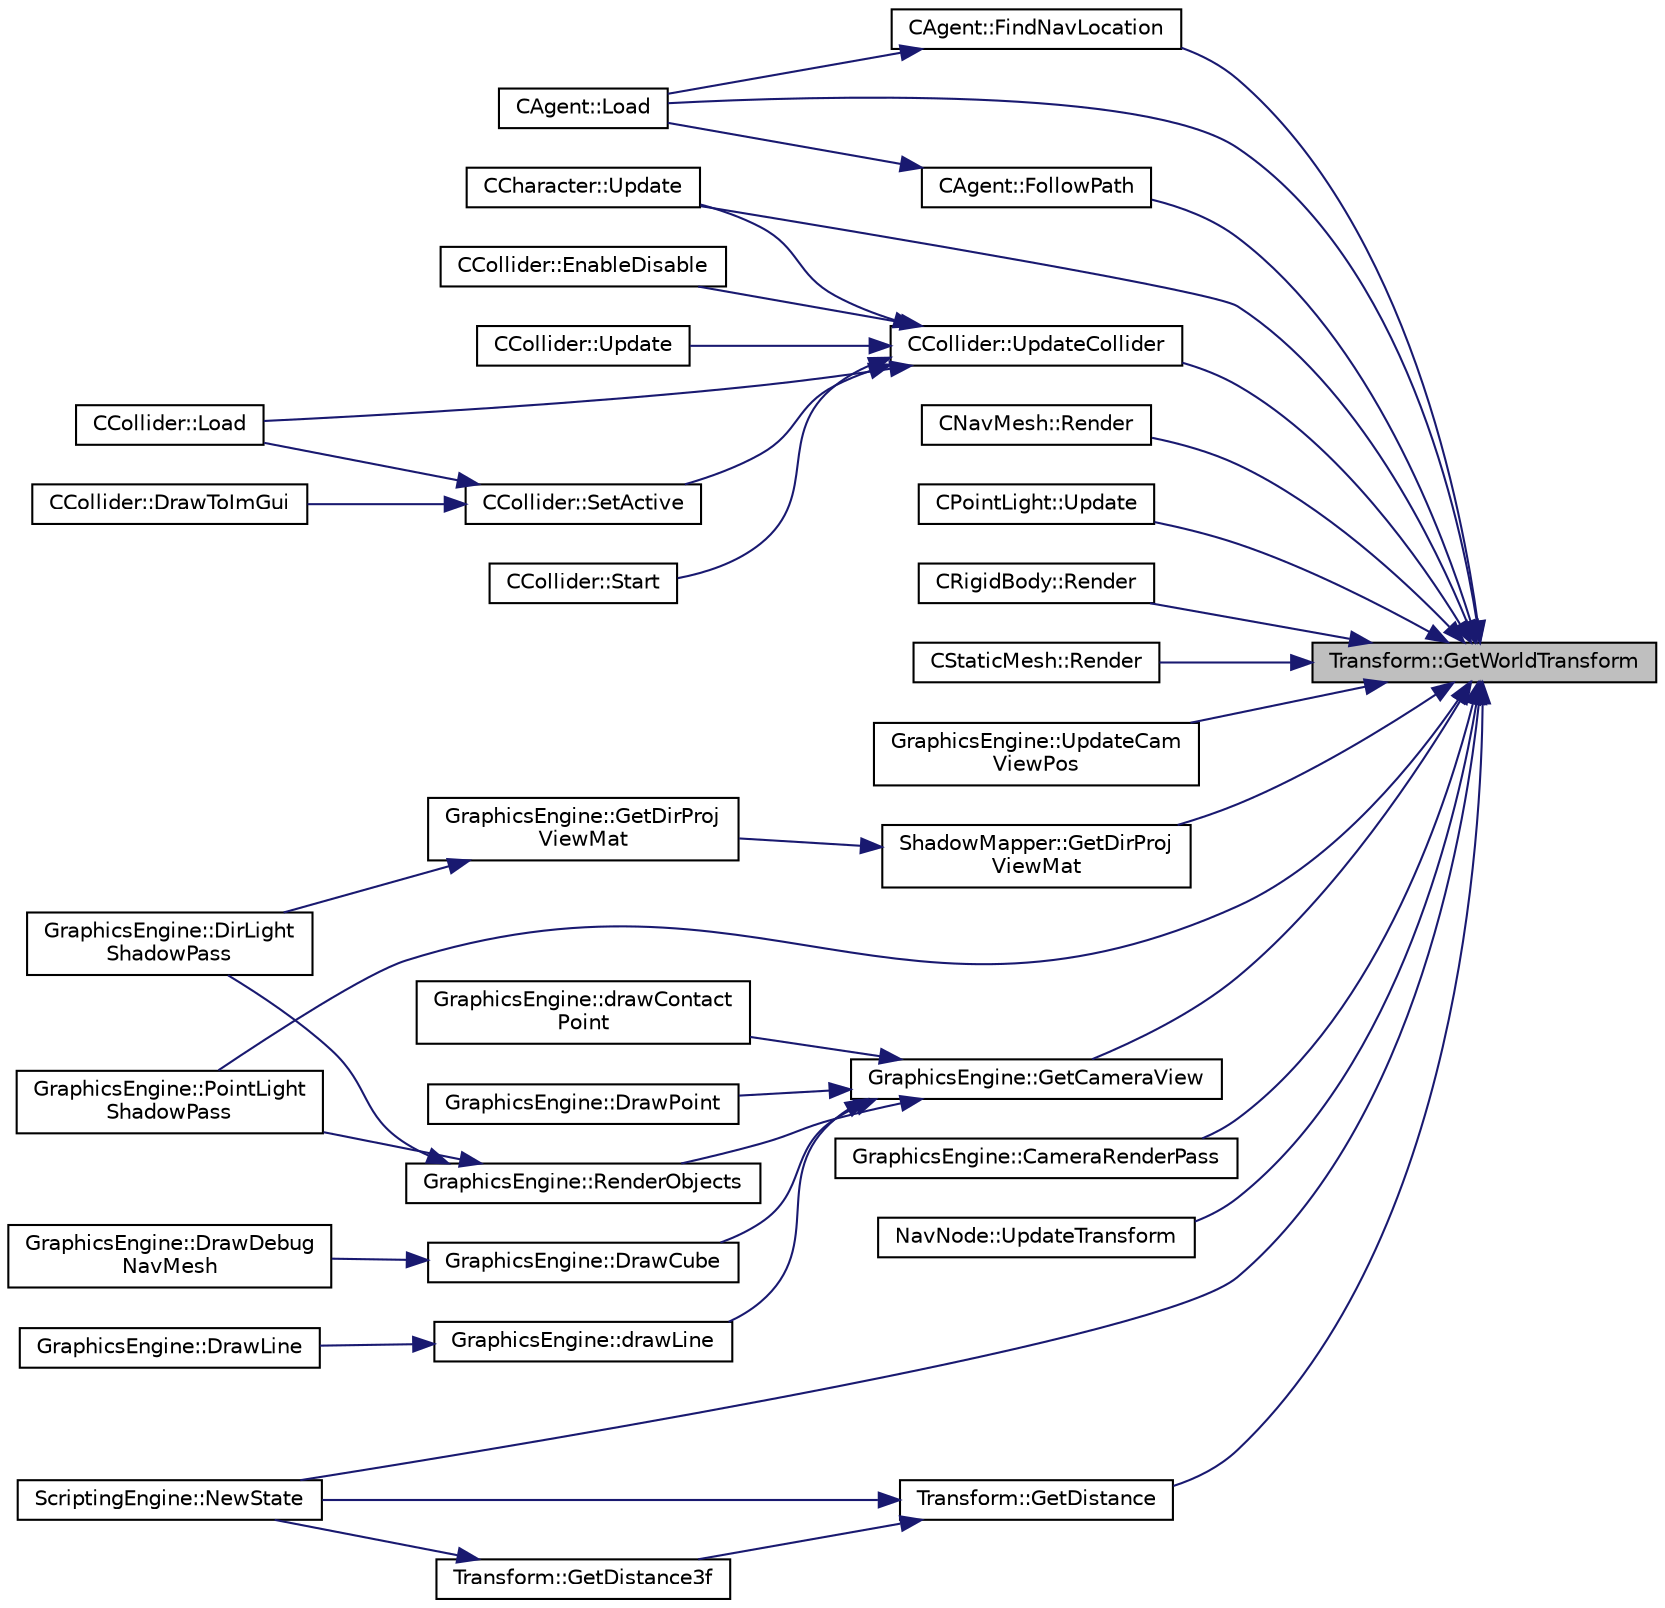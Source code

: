 digraph "Transform::GetWorldTransform"
{
 // LATEX_PDF_SIZE
  edge [fontname="Helvetica",fontsize="10",labelfontname="Helvetica",labelfontsize="10"];
  node [fontname="Helvetica",fontsize="10",shape=record];
  rankdir="RL";
  Node164 [label="Transform::GetWorldTransform",height=0.2,width=0.4,color="black", fillcolor="grey75", style="filled", fontcolor="black",tooltip="Gets this transform's absolute value in world space based on all its parents."];
  Node164 -> Node165 [dir="back",color="midnightblue",fontsize="10",style="solid",fontname="Helvetica"];
  Node165 [label="CAgent::Load",height=0.2,width=0.4,color="black", fillcolor="white", style="filled",URL="$class_c_agent.html#a744b88d9b408c11bb3406acb6717ddb0",tooltip="loads the component from saved state"];
  Node164 -> Node166 [dir="back",color="midnightblue",fontsize="10",style="solid",fontname="Helvetica"];
  Node166 [label="CAgent::FollowPath",height=0.2,width=0.4,color="black", fillcolor="white", style="filled",URL="$class_c_agent.html#a8e57afd96aac88101d9f75d3d1d79951",tooltip="make the Agent follow a precalculated path"];
  Node166 -> Node165 [dir="back",color="midnightblue",fontsize="10",style="solid",fontname="Helvetica"];
  Node164 -> Node167 [dir="back",color="midnightblue",fontsize="10",style="solid",fontname="Helvetica"];
  Node167 [label="CAgent::FindNavLocation",height=0.2,width=0.4,color="black", fillcolor="white", style="filled",URL="$class_c_agent.html#ab8cdc6c0d4b3dd50c651e2e90b82b65a",tooltip="make the Agent follow a precalculated path"];
  Node167 -> Node165 [dir="back",color="midnightblue",fontsize="10",style="solid",fontname="Helvetica"];
  Node164 -> Node168 [dir="back",color="midnightblue",fontsize="10",style="solid",fontname="Helvetica"];
  Node168 [label="CCharacter::Update",height=0.2,width=0.4,color="black", fillcolor="white", style="filled",URL="$class_c_character.html#adc476a488c7157c7fc2b32381760b4e0",tooltip="updates ongoing behaviour for the component"];
  Node164 -> Node169 [dir="back",color="midnightblue",fontsize="10",style="solid",fontname="Helvetica"];
  Node169 [label="CCollider::UpdateCollider",height=0.2,width=0.4,color="black", fillcolor="white", style="filled",URL="$class_c_collider.html#ae82b280aee96b0a2d6e532e0a663f256",tooltip="Updates the colliders with any transformations changes based on the colliders model."];
  Node169 -> Node168 [dir="back",color="midnightblue",fontsize="10",style="solid",fontname="Helvetica"];
  Node169 -> Node170 [dir="back",color="midnightblue",fontsize="10",style="solid",fontname="Helvetica"];
  Node170 [label="CCollider::Update",height=0.2,width=0.4,color="black", fillcolor="white", style="filled",URL="$class_c_collider.html#a858c10f0e9fb3a6e73bd00fcfcdb99f1",tooltip="updates ongoing behaviour each frame"];
  Node169 -> Node171 [dir="back",color="midnightblue",fontsize="10",style="solid",fontname="Helvetica"];
  Node171 [label="CCollider::Load",height=0.2,width=0.4,color="black", fillcolor="white", style="filled",URL="$class_c_collider.html#ab69c5c7345b0d7da17393d5db4e10ae2",tooltip="loads the component from saved state"];
  Node169 -> Node172 [dir="back",color="midnightblue",fontsize="10",style="solid",fontname="Helvetica"];
  Node172 [label="CCollider::Start",height=0.2,width=0.4,color="black", fillcolor="white", style="filled",URL="$class_c_collider.html#ab8fd6544bb2eb98523b7f27e60ac9e03",tooltip="initialises the component at start of program"];
  Node169 -> Node173 [dir="back",color="midnightblue",fontsize="10",style="solid",fontname="Helvetica"];
  Node173 [label="CCollider::SetActive",height=0.2,width=0.4,color="black", fillcolor="white", style="filled",URL="$class_c_collider.html#ab2e8f16f57686861b326a4061c70320a",tooltip="mutates active state"];
  Node173 -> Node171 [dir="back",color="midnightblue",fontsize="10",style="solid",fontname="Helvetica"];
  Node173 -> Node174 [dir="back",color="midnightblue",fontsize="10",style="solid",fontname="Helvetica"];
  Node174 [label="CCollider::DrawToImGui",height=0.2,width=0.4,color="black", fillcolor="white", style="filled",URL="$class_c_collider.html#aafb37d9330706fa8ed0251a06ee6a7ab",tooltip="Draws to imgui."];
  Node169 -> Node175 [dir="back",color="midnightblue",fontsize="10",style="solid",fontname="Helvetica"];
  Node175 [label="CCollider::EnableDisable",height=0.2,width=0.4,color="black", fillcolor="white", style="filled",URL="$class_c_collider.html#ab8e09c57949973518dc12f35db961d5e",tooltip=" "];
  Node164 -> Node176 [dir="back",color="midnightblue",fontsize="10",style="solid",fontname="Helvetica"];
  Node176 [label="CNavMesh::Render",height=0.2,width=0.4,color="black", fillcolor="white", style="filled",URL="$class_c_nav_mesh.html#a872f54923ca9fc819fced8dea6ad4497",tooltip="renders the navmesh"];
  Node164 -> Node177 [dir="back",color="midnightblue",fontsize="10",style="solid",fontname="Helvetica"];
  Node177 [label="CPointLight::Update",height=0.2,width=0.4,color="black", fillcolor="white", style="filled",URL="$class_c_point_light.html#ae6a75621fe9a91e46e1471888a4e5009",tooltip=" "];
  Node164 -> Node178 [dir="back",color="midnightblue",fontsize="10",style="solid",fontname="Helvetica"];
  Node178 [label="CRigidBody::Render",height=0.2,width=0.4,color="black", fillcolor="white", style="filled",URL="$class_c_rigid_body.html#ab332fbd1fa4c5d755bfd8340924645fb",tooltip=" "];
  Node164 -> Node179 [dir="back",color="midnightblue",fontsize="10",style="solid",fontname="Helvetica"];
  Node179 [label="CStaticMesh::Render",height=0.2,width=0.4,color="black", fillcolor="white", style="filled",URL="$class_c_static_mesh.html#a811c339becc8cff2323cfb0af8bf558c",tooltip="displays the mesh's model on the screen"];
  Node164 -> Node180 [dir="back",color="midnightblue",fontsize="10",style="solid",fontname="Helvetica"];
  Node180 [label="GraphicsEngine::UpdateCam\lViewPos",height=0.2,width=0.4,color="black", fillcolor="white", style="filled",URL="$class_graphics_engine.html#a6082bccb6c5c2f08a60e745b4a54fdc4",tooltip="Updates view based on camera transform."];
  Node164 -> Node181 [dir="back",color="midnightblue",fontsize="10",style="solid",fontname="Helvetica"];
  Node181 [label="GraphicsEngine::GetCameraView",height=0.2,width=0.4,color="black", fillcolor="white", style="filled",URL="$class_graphics_engine.html#a0ee78e7d5cd78fef727ee2543f80cbd5",tooltip="returns the current camera view position/direction"];
  Node181 -> Node182 [dir="back",color="midnightblue",fontsize="10",style="solid",fontname="Helvetica"];
  Node182 [label="GraphicsEngine::RenderObjects",height=0.2,width=0.4,color="black", fillcolor="white", style="filled",URL="$class_graphics_engine.html#a070c6c156248e2846cf454770afa58fc",tooltip=" "];
  Node182 -> Node183 [dir="back",color="midnightblue",fontsize="10",style="solid",fontname="Helvetica"];
  Node183 [label="GraphicsEngine::DirLight\lShadowPass",height=0.2,width=0.4,color="black", fillcolor="white", style="filled",URL="$class_graphics_engine.html#a33255cbf364dbd5d51dea96c8d6c3b14",tooltip=" "];
  Node182 -> Node184 [dir="back",color="midnightblue",fontsize="10",style="solid",fontname="Helvetica"];
  Node184 [label="GraphicsEngine::PointLight\lShadowPass",height=0.2,width=0.4,color="black", fillcolor="white", style="filled",URL="$class_graphics_engine.html#a13a36eba901419eed2f12659576e7dce",tooltip=" "];
  Node181 -> Node185 [dir="back",color="midnightblue",fontsize="10",style="solid",fontname="Helvetica"];
  Node185 [label="GraphicsEngine::DrawCube",height=0.2,width=0.4,color="black", fillcolor="white", style="filled",URL="$class_graphics_engine.html#aff0f9163669b5b2aaa5698db4028a781",tooltip=" "];
  Node185 -> Node186 [dir="back",color="midnightblue",fontsize="10",style="solid",fontname="Helvetica"];
  Node186 [label="GraphicsEngine::DrawDebug\lNavMesh",height=0.2,width=0.4,color="black", fillcolor="white", style="filled",URL="$class_graphics_engine.html#ae3942b3fd22f3ac67374c494d62fdd3e",tooltip=" "];
  Node181 -> Node187 [dir="back",color="midnightblue",fontsize="10",style="solid",fontname="Helvetica"];
  Node187 [label="GraphicsEngine::drawLine",height=0.2,width=0.4,color="black", fillcolor="white", style="filled",URL="$class_graphics_engine.html#afb73fe7fe81680f53c9ce8d0d611d042",tooltip=" "];
  Node187 -> Node188 [dir="back",color="midnightblue",fontsize="10",style="solid",fontname="Helvetica"];
  Node188 [label="GraphicsEngine::DrawLine",height=0.2,width=0.4,color="black", fillcolor="white", style="filled",URL="$class_graphics_engine.html#a8f4d2af0793fddeb9edd6eebab0c3aef",tooltip=" "];
  Node181 -> Node189 [dir="back",color="midnightblue",fontsize="10",style="solid",fontname="Helvetica"];
  Node189 [label="GraphicsEngine::drawContact\lPoint",height=0.2,width=0.4,color="black", fillcolor="white", style="filled",URL="$class_graphics_engine.html#ab38a142b01137423e88446af6b0263fc",tooltip=" "];
  Node181 -> Node190 [dir="back",color="midnightblue",fontsize="10",style="solid",fontname="Helvetica"];
  Node190 [label="GraphicsEngine::DrawPoint",height=0.2,width=0.4,color="black", fillcolor="white", style="filled",URL="$class_graphics_engine.html#a6f2324a78be699827f84b925ce2481d3",tooltip=" "];
  Node164 -> Node184 [dir="back",color="midnightblue",fontsize="10",style="solid",fontname="Helvetica"];
  Node164 -> Node191 [dir="back",color="midnightblue",fontsize="10",style="solid",fontname="Helvetica"];
  Node191 [label="GraphicsEngine::CameraRenderPass",height=0.2,width=0.4,color="black", fillcolor="white", style="filled",URL="$class_graphics_engine.html#a967923ca5d3634a26a8e2ac6ca49d497",tooltip=" "];
  Node164 -> Node192 [dir="back",color="midnightblue",fontsize="10",style="solid",fontname="Helvetica"];
  Node192 [label="NavNode::UpdateTransform",height=0.2,width=0.4,color="black", fillcolor="white", style="filled",URL="$class_nav_node.html#acefbec991efd535f64c964929532c88e",tooltip="Transform Updater."];
  Node164 -> Node193 [dir="back",color="midnightblue",fontsize="10",style="solid",fontname="Helvetica"];
  Node193 [label="ScriptingEngine::NewState",height=0.2,width=0.4,color="black", fillcolor="white", style="filled",URL="$class_scripting_engine.html#a125a0c206da8e74b8f6664c4e523606a",tooltip="Sets up the engine with initial processes and variables and exposes engine functionality to lua."];
  Node164 -> Node194 [dir="back",color="midnightblue",fontsize="10",style="solid",fontname="Helvetica"];
  Node194 [label="ShadowMapper::GetDirProj\lViewMat",height=0.2,width=0.4,color="black", fillcolor="white", style="filled",URL="$class_shadow_mapper.html#a9e1063d10ebf9d3e2b9375b73e823325",tooltip=" "];
  Node194 -> Node195 [dir="back",color="midnightblue",fontsize="10",style="solid",fontname="Helvetica"];
  Node195 [label="GraphicsEngine::GetDirProj\lViewMat",height=0.2,width=0.4,color="black", fillcolor="white", style="filled",URL="$class_graphics_engine.html#abf3942bb30286cc7d7d5d4b096208bec",tooltip=" "];
  Node195 -> Node183 [dir="back",color="midnightblue",fontsize="10",style="solid",fontname="Helvetica"];
  Node164 -> Node196 [dir="back",color="midnightblue",fontsize="10",style="solid",fontname="Helvetica"];
  Node196 [label="Transform::GetDistance",height=0.2,width=0.4,color="black", fillcolor="white", style="filled",URL="$class_transform.html#a19aaf61ebb28048705c9554de15285ef",tooltip="calculates the distance to another transform in world space"];
  Node196 -> Node193 [dir="back",color="midnightblue",fontsize="10",style="solid",fontname="Helvetica"];
  Node196 -> Node197 [dir="back",color="midnightblue",fontsize="10",style="solid",fontname="Helvetica"];
  Node197 [label="Transform::GetDistance3f",height=0.2,width=0.4,color="black", fillcolor="white", style="filled",URL="$class_transform.html#acdf5060e65bb0c87353a3b880b46a6ad",tooltip="calculates the distance of this transform in world space to a point in the world"];
  Node197 -> Node193 [dir="back",color="midnightblue",fontsize="10",style="solid",fontname="Helvetica"];
}
